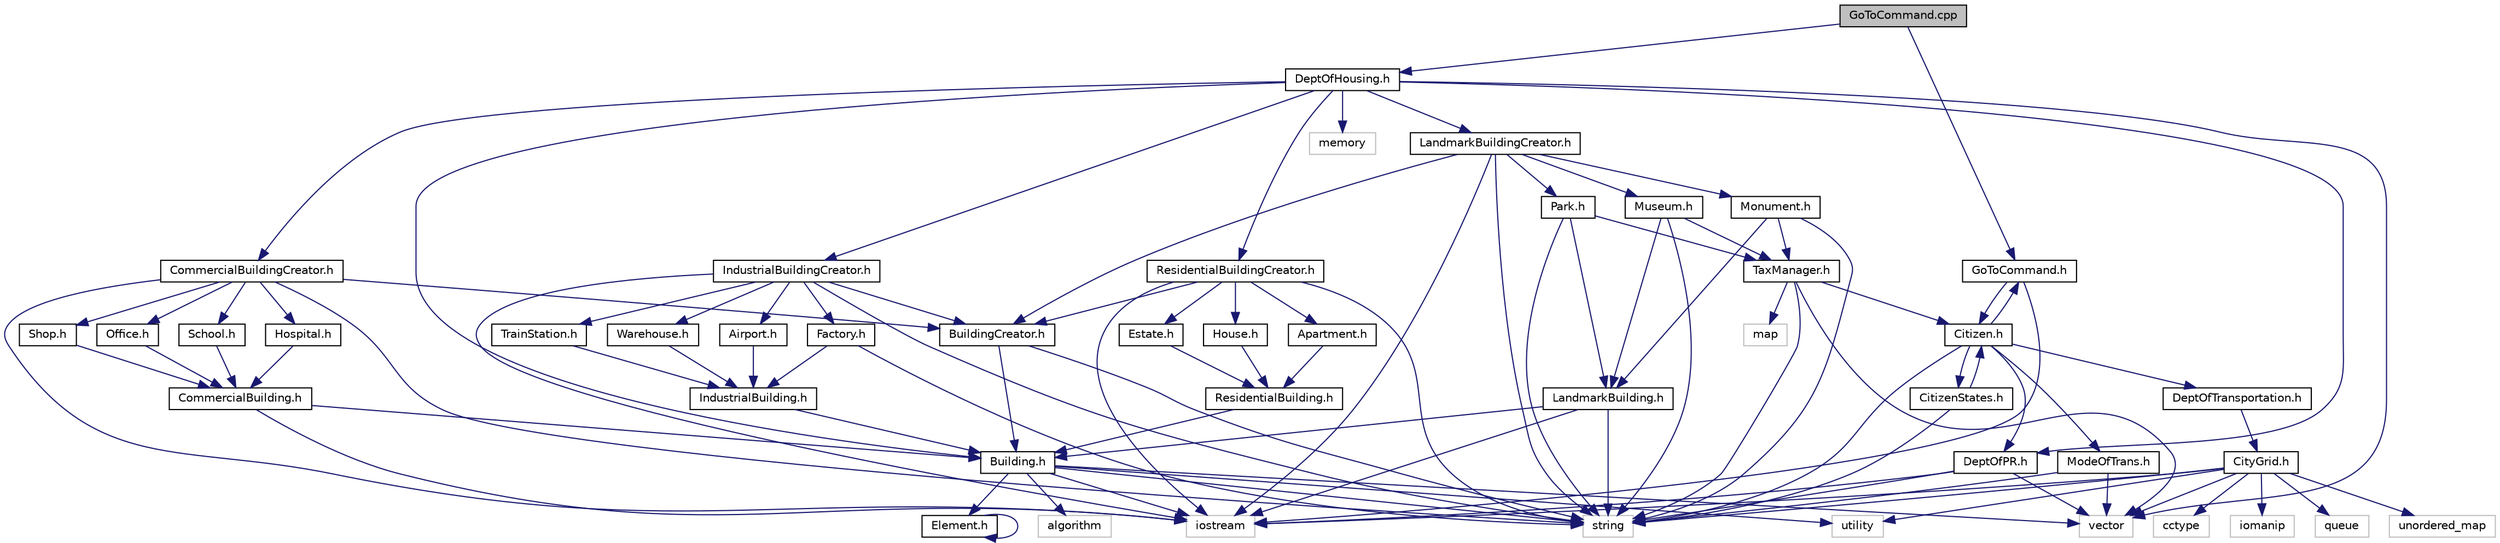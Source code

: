 digraph "GoToCommand.cpp"
{
 // LATEX_PDF_SIZE
  edge [fontname="Helvetica",fontsize="10",labelfontname="Helvetica",labelfontsize="10"];
  node [fontname="Helvetica",fontsize="10",shape=record];
  Node1 [label="GoToCommand.cpp",height=0.2,width=0.4,color="black", fillcolor="grey75", style="filled", fontcolor="black",tooltip=" "];
  Node1 -> Node2 [color="midnightblue",fontsize="10",style="solid"];
  Node2 [label="GoToCommand.h",height=0.2,width=0.4,color="black", fillcolor="white", style="filled",URL="$GoToCommand_8h.html",tooltip=" "];
  Node2 -> Node3 [color="midnightblue",fontsize="10",style="solid"];
  Node3 [label="Citizen.h",height=0.2,width=0.4,color="black", fillcolor="white", style="filled",URL="$Citizen_8h.html",tooltip="Declaration of the Citizen class representing a citizen in the simulation."];
  Node3 -> Node4 [color="midnightblue",fontsize="10",style="solid"];
  Node4 [label="string",height=0.2,width=0.4,color="grey75", fillcolor="white", style="filled",tooltip=" "];
  Node3 -> Node5 [color="midnightblue",fontsize="10",style="solid"];
  Node5 [label="ModeOfTrans.h",height=0.2,width=0.4,color="black", fillcolor="white", style="filled",URL="$ModeOfTrans_8h.html",tooltip="Declaration of the ModeOfTrans abstract class representing transport modes."];
  Node5 -> Node4 [color="midnightblue",fontsize="10",style="solid"];
  Node5 -> Node6 [color="midnightblue",fontsize="10",style="solid"];
  Node6 [label="vector",height=0.2,width=0.4,color="grey75", fillcolor="white", style="filled",tooltip=" "];
  Node3 -> Node7 [color="midnightblue",fontsize="10",style="solid"];
  Node7 [label="CitizenStates.h",height=0.2,width=0.4,color="black", fillcolor="white", style="filled",URL="$CitizenStates_8h.html",tooltip=" "];
  Node7 -> Node4 [color="midnightblue",fontsize="10",style="solid"];
  Node7 -> Node3 [color="midnightblue",fontsize="10",style="solid"];
  Node3 -> Node2 [color="midnightblue",fontsize="10",style="solid"];
  Node3 -> Node8 [color="midnightblue",fontsize="10",style="solid"];
  Node8 [label="DeptOfPR.h",height=0.2,width=0.4,color="black", fillcolor="white", style="filled",URL="$DeptOfPR_8h.html",tooltip=" "];
  Node8 -> Node6 [color="midnightblue",fontsize="10",style="solid"];
  Node8 -> Node9 [color="midnightblue",fontsize="10",style="solid"];
  Node9 [label="iostream",height=0.2,width=0.4,color="grey75", fillcolor="white", style="filled",tooltip=" "];
  Node8 -> Node4 [color="midnightblue",fontsize="10",style="solid"];
  Node3 -> Node10 [color="midnightblue",fontsize="10",style="solid"];
  Node10 [label="DeptOfTransportation.h",height=0.2,width=0.4,color="black", fillcolor="white", style="filled",URL="$DeptOfTransportation_8h.html",tooltip="Declaration of the CityGrid class."];
  Node10 -> Node11 [color="midnightblue",fontsize="10",style="solid"];
  Node11 [label="CityGrid.h",height=0.2,width=0.4,color="black", fillcolor="white", style="filled",URL="$CityGrid_8h.html",tooltip="Declaration of the CityGrid class."];
  Node11 -> Node6 [color="midnightblue",fontsize="10",style="solid"];
  Node11 -> Node9 [color="midnightblue",fontsize="10",style="solid"];
  Node11 -> Node4 [color="midnightblue",fontsize="10",style="solid"];
  Node11 -> Node12 [color="midnightblue",fontsize="10",style="solid"];
  Node12 [label="cctype",height=0.2,width=0.4,color="grey75", fillcolor="white", style="filled",tooltip=" "];
  Node11 -> Node13 [color="midnightblue",fontsize="10",style="solid"];
  Node13 [label="iomanip",height=0.2,width=0.4,color="grey75", fillcolor="white", style="filled",tooltip=" "];
  Node11 -> Node14 [color="midnightblue",fontsize="10",style="solid"];
  Node14 [label="queue",height=0.2,width=0.4,color="grey75", fillcolor="white", style="filled",tooltip=" "];
  Node11 -> Node15 [color="midnightblue",fontsize="10",style="solid"];
  Node15 [label="unordered_map",height=0.2,width=0.4,color="grey75", fillcolor="white", style="filled",tooltip=" "];
  Node11 -> Node16 [color="midnightblue",fontsize="10",style="solid"];
  Node16 [label="utility",height=0.2,width=0.4,color="grey75", fillcolor="white", style="filled",tooltip=" "];
  Node2 -> Node9 [color="midnightblue",fontsize="10",style="solid"];
  Node1 -> Node17 [color="midnightblue",fontsize="10",style="solid"];
  Node17 [label="DeptOfHousing.h",height=0.2,width=0.4,color="black", fillcolor="white", style="filled",URL="$DeptOfHousing_8h.html",tooltip=" "];
  Node17 -> Node18 [color="midnightblue",fontsize="10",style="solid"];
  Node18 [label="Building.h",height=0.2,width=0.4,color="black", fillcolor="white", style="filled",URL="$Building_8h.html",tooltip="Declaration of the Building class."];
  Node18 -> Node4 [color="midnightblue",fontsize="10",style="solid"];
  Node18 -> Node6 [color="midnightblue",fontsize="10",style="solid"];
  Node18 -> Node9 [color="midnightblue",fontsize="10",style="solid"];
  Node18 -> Node16 [color="midnightblue",fontsize="10",style="solid"];
  Node18 -> Node19 [color="midnightblue",fontsize="10",style="solid"];
  Node19 [label="algorithm",height=0.2,width=0.4,color="grey75", fillcolor="white", style="filled",tooltip=" "];
  Node18 -> Node20 [color="midnightblue",fontsize="10",style="solid"];
  Node20 [label="Element.h",height=0.2,width=0.4,color="black", fillcolor="white", style="filled",URL="$Element_8h.html",tooltip=" "];
  Node20 -> Node20 [color="midnightblue",fontsize="10",style="solid"];
  Node17 -> Node21 [color="midnightblue",fontsize="10",style="solid"];
  Node21 [label="ResidentialBuildingCreator.h",height=0.2,width=0.4,color="black", fillcolor="white", style="filled",URL="$ResidentialBuildingCreator_8h.html",tooltip="Defines the ResidentialBuildingCreator class for creating residential buildings."];
  Node21 -> Node4 [color="midnightblue",fontsize="10",style="solid"];
  Node21 -> Node9 [color="midnightblue",fontsize="10",style="solid"];
  Node21 -> Node22 [color="midnightblue",fontsize="10",style="solid"];
  Node22 [label="BuildingCreator.h",height=0.2,width=0.4,color="black", fillcolor="white", style="filled",URL="$BuildingCreator_8h.html",tooltip="Defines the BuildingCreator interface for creating buildings."];
  Node22 -> Node4 [color="midnightblue",fontsize="10",style="solid"];
  Node22 -> Node18 [color="midnightblue",fontsize="10",style="solid"];
  Node21 -> Node23 [color="midnightblue",fontsize="10",style="solid"];
  Node23 [label="House.h",height=0.2,width=0.4,color="black", fillcolor="white", style="filled",URL="$House_8h.html",tooltip="Declaration of the House class, a concrete residential building type."];
  Node23 -> Node24 [color="midnightblue",fontsize="10",style="solid"];
  Node24 [label="ResidentialBuilding.h",height=0.2,width=0.4,color="black", fillcolor="white", style="filled",URL="$ResidentialBuilding_8h.html",tooltip="Defines the ResidentialBuilding class, an abstract class for residential buildings."];
  Node24 -> Node18 [color="midnightblue",fontsize="10",style="solid"];
  Node21 -> Node25 [color="midnightblue",fontsize="10",style="solid"];
  Node25 [label="Apartment.h",height=0.2,width=0.4,color="black", fillcolor="white", style="filled",URL="$Apartment_8h.html",tooltip="Declaration of the Apartment class, representing a multi-unit residential building."];
  Node25 -> Node24 [color="midnightblue",fontsize="10",style="solid"];
  Node21 -> Node26 [color="midnightblue",fontsize="10",style="solid"];
  Node26 [label="Estate.h",height=0.2,width=0.4,color="black", fillcolor="white", style="filled",URL="$Estate_8h.html",tooltip="Declaration of the Estate class, representing a luxury residential estate."];
  Node26 -> Node24 [color="midnightblue",fontsize="10",style="solid"];
  Node17 -> Node27 [color="midnightblue",fontsize="10",style="solid"];
  Node27 [label="CommercialBuildingCreator.h",height=0.2,width=0.4,color="black", fillcolor="white", style="filled",URL="$CommercialBuildingCreator_8h.html",tooltip="Declaration of the CommercialBuildingCreator class for commercial building creation."];
  Node27 -> Node4 [color="midnightblue",fontsize="10",style="solid"];
  Node27 -> Node9 [color="midnightblue",fontsize="10",style="solid"];
  Node27 -> Node22 [color="midnightblue",fontsize="10",style="solid"];
  Node27 -> Node28 [color="midnightblue",fontsize="10",style="solid"];
  Node28 [label="Shop.h",height=0.2,width=0.4,color="black", fillcolor="white", style="filled",URL="$Shop_8h.html",tooltip="Declaration of the Shop class."];
  Node28 -> Node29 [color="midnightblue",fontsize="10",style="solid"];
  Node29 [label="CommercialBuilding.h",height=0.2,width=0.4,color="black", fillcolor="white", style="filled",URL="$CommercialBuilding_8h.html",tooltip="Declaration of the CommercialBuilding class."];
  Node29 -> Node18 [color="midnightblue",fontsize="10",style="solid"];
  Node29 -> Node9 [color="midnightblue",fontsize="10",style="solid"];
  Node27 -> Node30 [color="midnightblue",fontsize="10",style="solid"];
  Node30 [label="Office.h",height=0.2,width=0.4,color="black", fillcolor="white", style="filled",URL="$Office_8h.html",tooltip="Declaration of the Office class."];
  Node30 -> Node29 [color="midnightblue",fontsize="10",style="solid"];
  Node27 -> Node31 [color="midnightblue",fontsize="10",style="solid"];
  Node31 [label="School.h",height=0.2,width=0.4,color="black", fillcolor="white", style="filled",URL="$School_8h.html",tooltip="Declaration of the School class."];
  Node31 -> Node29 [color="midnightblue",fontsize="10",style="solid"];
  Node27 -> Node32 [color="midnightblue",fontsize="10",style="solid"];
  Node32 [label="Hospital.h",height=0.2,width=0.4,color="black", fillcolor="white", style="filled",URL="$Hospital_8h.html",tooltip="Declaration of the Hospital class."];
  Node32 -> Node29 [color="midnightblue",fontsize="10",style="solid"];
  Node17 -> Node33 [color="midnightblue",fontsize="10",style="solid"];
  Node33 [label="IndustrialBuildingCreator.h",height=0.2,width=0.4,color="black", fillcolor="white", style="filled",URL="$IndustrialBuildingCreator_8h.html",tooltip="Defines the IndustrialBuildingCreator class for creating industrial buildings."];
  Node33 -> Node4 [color="midnightblue",fontsize="10",style="solid"];
  Node33 -> Node9 [color="midnightblue",fontsize="10",style="solid"];
  Node33 -> Node22 [color="midnightblue",fontsize="10",style="solid"];
  Node33 -> Node34 [color="midnightblue",fontsize="10",style="solid"];
  Node34 [label="Factory.h",height=0.2,width=0.4,color="black", fillcolor="white", style="filled",URL="$Factory_8h.html",tooltip="Declaration of the Factory class."];
  Node34 -> Node35 [color="midnightblue",fontsize="10",style="solid"];
  Node35 [label="IndustrialBuilding.h",height=0.2,width=0.4,color="black", fillcolor="white", style="filled",URL="$IndustrialBuilding_8h.html",tooltip="Defines the IndustrialBuilding class, an abstract class for industrial buildings."];
  Node35 -> Node18 [color="midnightblue",fontsize="10",style="solid"];
  Node34 -> Node4 [color="midnightblue",fontsize="10",style="solid"];
  Node33 -> Node36 [color="midnightblue",fontsize="10",style="solid"];
  Node36 [label="Warehouse.h",height=0.2,width=0.4,color="black", fillcolor="white", style="filled",URL="$Warehouse_8h.html",tooltip=" "];
  Node36 -> Node35 [color="midnightblue",fontsize="10",style="solid"];
  Node33 -> Node37 [color="midnightblue",fontsize="10",style="solid"];
  Node37 [label="Airport.h",height=0.2,width=0.4,color="black", fillcolor="white", style="filled",URL="$Airport_8h.html",tooltip=" "];
  Node37 -> Node35 [color="midnightblue",fontsize="10",style="solid"];
  Node33 -> Node38 [color="midnightblue",fontsize="10",style="solid"];
  Node38 [label="TrainStation.h",height=0.2,width=0.4,color="black", fillcolor="white", style="filled",URL="$TrainStation_8h.html",tooltip=" "];
  Node38 -> Node35 [color="midnightblue",fontsize="10",style="solid"];
  Node17 -> Node39 [color="midnightblue",fontsize="10",style="solid"];
  Node39 [label="LandmarkBuildingCreator.h",height=0.2,width=0.4,color="black", fillcolor="white", style="filled",URL="$LandmarkBuildingCreator_8h.html",tooltip="Defines the LandmarkBuildingCreator class for creating landmark buildings."];
  Node39 -> Node4 [color="midnightblue",fontsize="10",style="solid"];
  Node39 -> Node9 [color="midnightblue",fontsize="10",style="solid"];
  Node39 -> Node22 [color="midnightblue",fontsize="10",style="solid"];
  Node39 -> Node40 [color="midnightblue",fontsize="10",style="solid"];
  Node40 [label="Park.h",height=0.2,width=0.4,color="black", fillcolor="white", style="filled",URL="$Park_8h.html",tooltip=" "];
  Node40 -> Node41 [color="midnightblue",fontsize="10",style="solid"];
  Node41 [label="LandmarkBuilding.h",height=0.2,width=0.4,color="black", fillcolor="white", style="filled",URL="$LandmarkBuilding_8h.html",tooltip="Declaration of the LandmarkBuilding class representing landmark buildings."];
  Node41 -> Node18 [color="midnightblue",fontsize="10",style="solid"];
  Node41 -> Node9 [color="midnightblue",fontsize="10",style="solid"];
  Node41 -> Node4 [color="midnightblue",fontsize="10",style="solid"];
  Node40 -> Node42 [color="midnightblue",fontsize="10",style="solid"];
  Node42 [label="TaxManager.h",height=0.2,width=0.4,color="black", fillcolor="white", style="filled",URL="$TaxManager_8h.html",tooltip=" "];
  Node42 -> Node43 [color="midnightblue",fontsize="10",style="solid"];
  Node43 [label="map",height=0.2,width=0.4,color="grey75", fillcolor="white", style="filled",tooltip=" "];
  Node42 -> Node6 [color="midnightblue",fontsize="10",style="solid"];
  Node42 -> Node4 [color="midnightblue",fontsize="10",style="solid"];
  Node42 -> Node3 [color="midnightblue",fontsize="10",style="solid"];
  Node40 -> Node4 [color="midnightblue",fontsize="10",style="solid"];
  Node39 -> Node44 [color="midnightblue",fontsize="10",style="solid"];
  Node44 [label="Monument.h",height=0.2,width=0.4,color="black", fillcolor="white", style="filled",URL="$Monument_8h.html",tooltip=" "];
  Node44 -> Node41 [color="midnightblue",fontsize="10",style="solid"];
  Node44 -> Node42 [color="midnightblue",fontsize="10",style="solid"];
  Node44 -> Node4 [color="midnightblue",fontsize="10",style="solid"];
  Node39 -> Node45 [color="midnightblue",fontsize="10",style="solid"];
  Node45 [label="Museum.h",height=0.2,width=0.4,color="black", fillcolor="white", style="filled",URL="$Museum_8h.html",tooltip=" "];
  Node45 -> Node41 [color="midnightblue",fontsize="10",style="solid"];
  Node45 -> Node42 [color="midnightblue",fontsize="10",style="solid"];
  Node45 -> Node4 [color="midnightblue",fontsize="10",style="solid"];
  Node17 -> Node8 [color="midnightblue",fontsize="10",style="solid"];
  Node17 -> Node6 [color="midnightblue",fontsize="10",style="solid"];
  Node17 -> Node46 [color="midnightblue",fontsize="10",style="solid"];
  Node46 [label="memory",height=0.2,width=0.4,color="grey75", fillcolor="white", style="filled",tooltip=" "];
}
